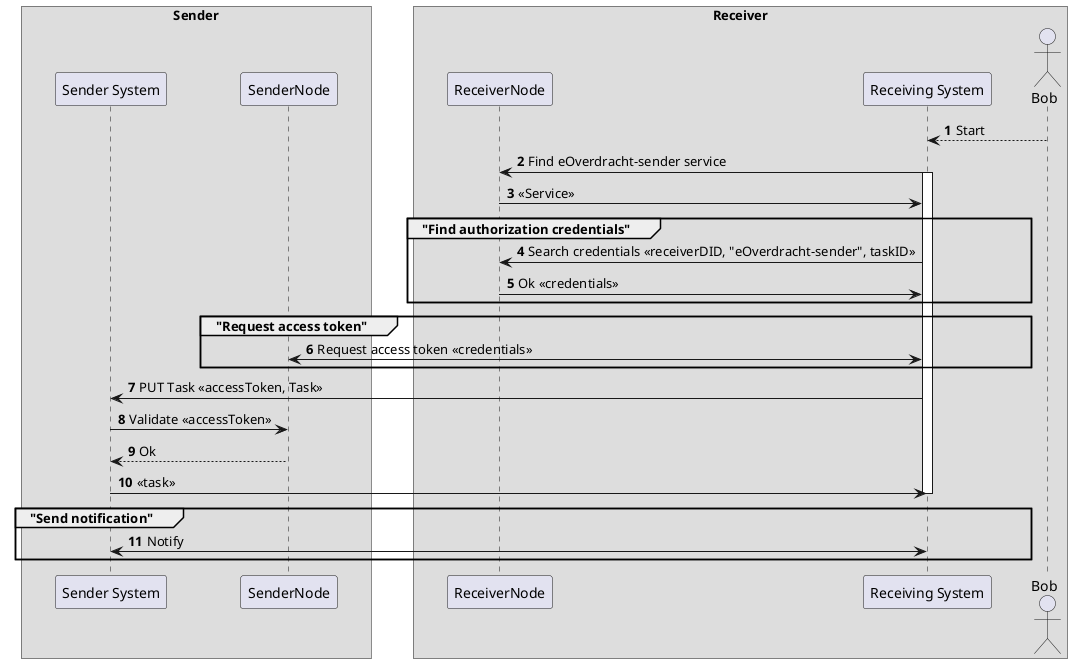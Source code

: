 @startuml
autonumber
skinparam ParticipantPadding 30
skinparam BoxPadding 20

Box Sender
  participant "Sender System" as Sender
  participant SenderNode
end box
Box Receiver
  participant ReceiverNode
  participant "Receiving System" as Receiver
  actor Bob
end box

Bob --> Receiver: Start
Receiver -> ReceiverNode: Find eOverdracht-sender service
activate Receiver
ReceiverNode -> Receiver: <<Service>>

group "Find authorization credentials"
  Receiver -> ReceiverNode: Search credentials <<receiverDID, "eOverdracht-sender", taskID>>
  ReceiverNode -> Receiver: Ok <<credentials>>
end

group "Request access token"
  Receiver <-> SenderNode: Request access token <<credentials>>
end
Receiver -> Sender: PUT Task <<accessToken, Task>>
Sender -> SenderNode: Validate <<accessToken>>
SenderNode --> Sender: Ok
Sender -> Receiver: <<task>>
deactivate Receiver

group "Send notification"
  Sender <-> Receiver: Notify
end

@enduml
